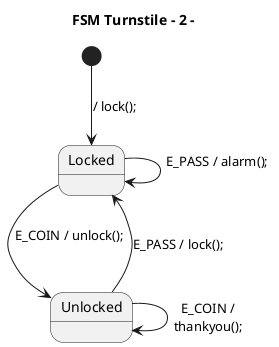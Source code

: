 @startuml

title FSM Turnstile - 2 -

[*] --> Locked : / lock();
Locked -right--> Unlocked : E_COIN / unlock();\n 
Locked --> Locked : E_PASS / alarm();\n
Unlocked --> Locked : E_PASS / lock();
Unlocked --> Unlocked : E_COIN /\nthankyou();

@enduml
